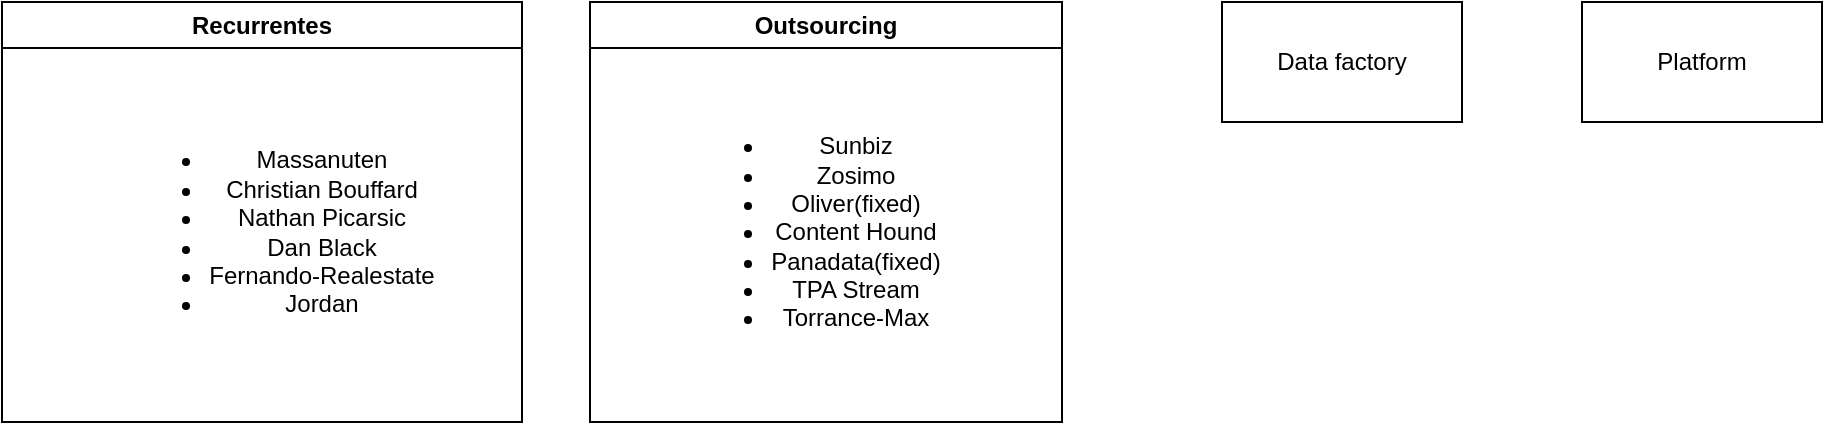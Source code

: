 <mxfile version="20.6.2" type="github">
  <diagram id="h-Uzjyx9aiDMXFMbHH1c" name="Página-1">
    <mxGraphModel dx="1422" dy="794" grid="1" gridSize="10" guides="1" tooltips="1" connect="1" arrows="1" fold="1" page="1" pageScale="1" pageWidth="827" pageHeight="1169" math="0" shadow="0">
      <root>
        <mxCell id="0" />
        <mxCell id="1" parent="0" />
        <mxCell id="ti_FvRGkcxW3kPCKKKin-1" value="Recurrentes" style="swimlane;whiteSpace=wrap;html=1;" vertex="1" parent="1">
          <mxGeometry x="20" y="40" width="260" height="210" as="geometry" />
        </mxCell>
        <mxCell id="ti_FvRGkcxW3kPCKKKin-2" value="&lt;ul&gt;&lt;li&gt;Massanuten&lt;/li&gt;&lt;li&gt;Christian Bouffard&lt;/li&gt;&lt;li&gt;Nathan Picarsic&lt;/li&gt;&lt;li&gt;Dan Black&lt;/li&gt;&lt;li&gt;Fernando-Realestate&lt;/li&gt;&lt;li&gt;Jordan&lt;/li&gt;&lt;/ul&gt;" style="text;html=1;strokeColor=none;fillColor=none;align=center;verticalAlign=middle;whiteSpace=wrap;rounded=0;" vertex="1" parent="ti_FvRGkcxW3kPCKKKin-1">
          <mxGeometry x="20" y="50" width="240" height="130" as="geometry" />
        </mxCell>
        <mxCell id="ti_FvRGkcxW3kPCKKKin-3" value="Outsourcing" style="swimlane;whiteSpace=wrap;html=1;" vertex="1" parent="1">
          <mxGeometry x="314" y="40" width="236" height="210" as="geometry" />
        </mxCell>
        <mxCell id="ti_FvRGkcxW3kPCKKKin-4" value="&lt;ul&gt;&lt;li&gt;Sunbiz&lt;/li&gt;&lt;li&gt;Zosimo&lt;/li&gt;&lt;li&gt;Oliver(fixed)&lt;/li&gt;&lt;li&gt;Content Hound&lt;/li&gt;&lt;li&gt;Panadata(fixed)&lt;/li&gt;&lt;li&gt;TPA Stream&lt;/li&gt;&lt;li&gt;Torrance-Max&lt;/li&gt;&lt;/ul&gt;" style="text;html=1;strokeColor=none;fillColor=none;align=center;verticalAlign=middle;whiteSpace=wrap;rounded=0;" vertex="1" parent="ti_FvRGkcxW3kPCKKKin-3">
          <mxGeometry x="16" y="40" width="194" height="150" as="geometry" />
        </mxCell>
        <mxCell id="ti_FvRGkcxW3kPCKKKin-5" value="Data factory" style="rounded=0;whiteSpace=wrap;html=1;" vertex="1" parent="1">
          <mxGeometry x="630" y="40" width="120" height="60" as="geometry" />
        </mxCell>
        <mxCell id="ti_FvRGkcxW3kPCKKKin-6" value="Platform" style="rounded=0;whiteSpace=wrap;html=1;" vertex="1" parent="1">
          <mxGeometry x="810" y="40" width="120" height="60" as="geometry" />
        </mxCell>
      </root>
    </mxGraphModel>
  </diagram>
</mxfile>
